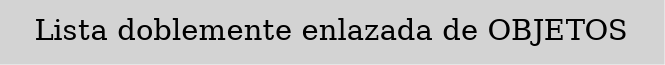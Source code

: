 digraph G
{
node [shape = box, style = "rounded, filled", color = black, fontcolor = white];
style = filled;
bgcolor = lightgray;
orientatio = landscape;
center = true;
edge [arrowhead = dot, arrowtail = dot, color = red, dir = both];
label = " Lista doblemente enlazada de OBJETOS ";
}
